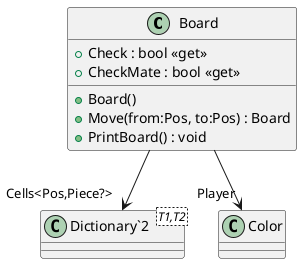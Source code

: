 @startuml
class Board {
    + Board()
    + Check : bool <<get>>
    + CheckMate : bool <<get>>
    + Move(from:Pos, to:Pos) : Board
    + PrintBoard() : void
}
class "Dictionary`2"<T1,T2> {
}
Board --> "Player" Color
Board --> "Cells<Pos,Piece?>" "Dictionary`2"
@enduml
